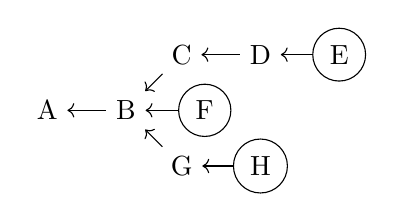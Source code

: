 \begin{tikzpicture}

% nodes
\node (a) {A};
\node (b) [right of=a] {B};
\node (c) [above right of=b] {C};
\node (d) [right of=c] {D};
\node[circle,draw] (e) [right of=d] {E};
\node[circle,draw] (f) [right of=b] {F};
\node (g) [below right of=b] {G};
\node[circle,draw] (h) [right of=g] {H};

% arrows
\draw[<-] (a) -- (b);
\draw[<-] (b) -- (c);
\draw[<-] (c) -- (d);
\draw[<-] (d) -- (e);
\draw[<-] (b) -- (f);
\draw[<-] (b) -- (g);
\draw[<-] (g) -- (h);
\end{tikzpicture}